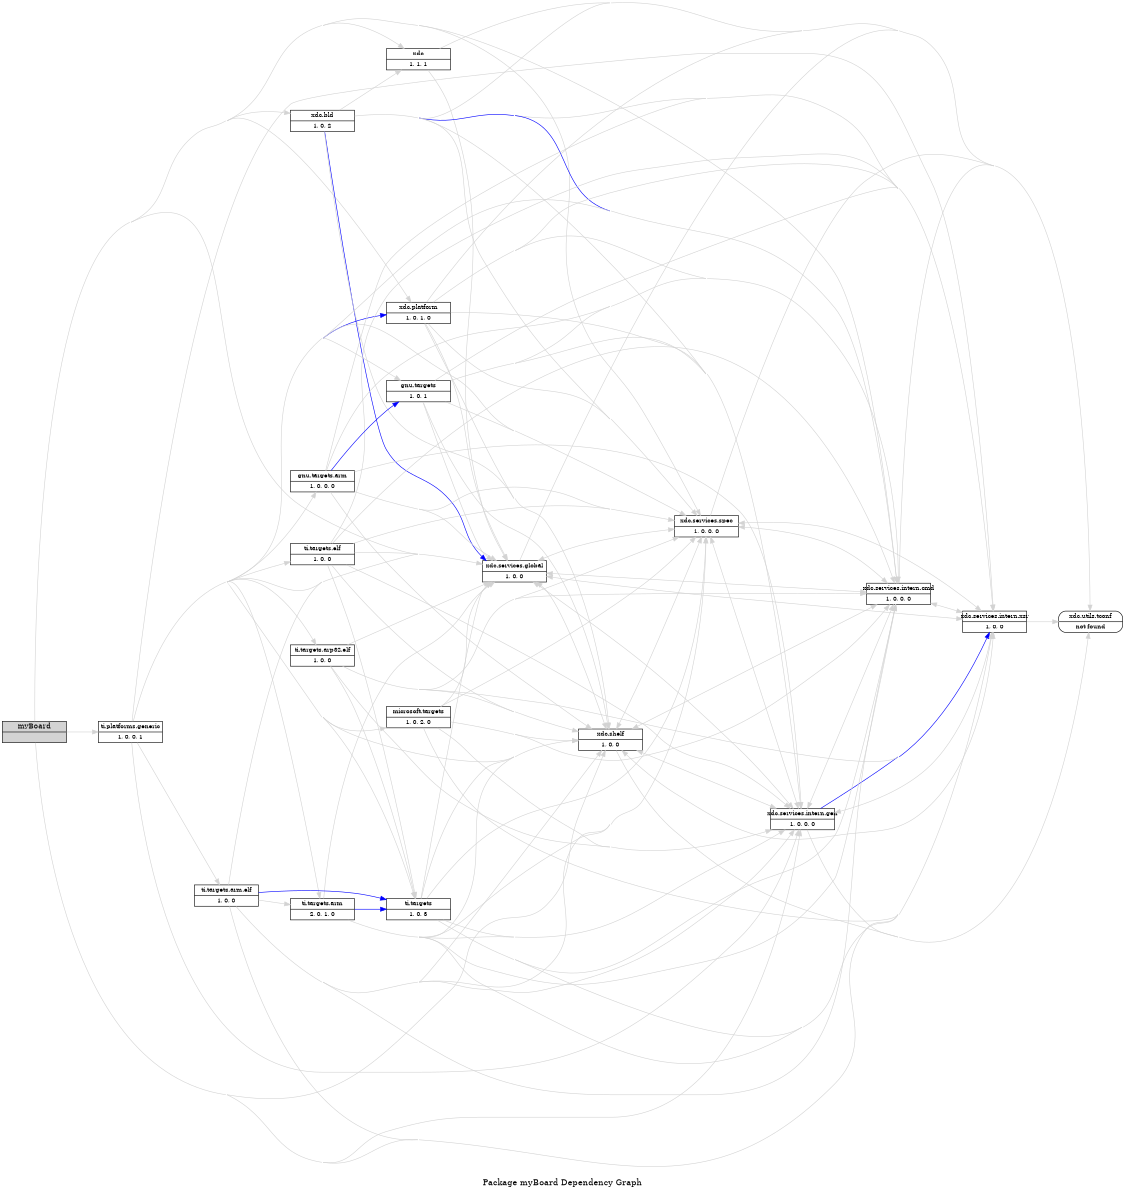 digraph dependencies {
    label="\nPackage myBoard Dependency Graph";
    size="7.5,10";
    rankdir=LR;
    ranksep=".75";
    concentrate="true";
    node [fixedsize=true, width=1.5, style=filled, color=black];
    node [font=Helvetica, fontsize=12, fillcolor=lightgrey];
    myBoard [shape=record,label="myBoard|", URL="package.rel.xml"];
    node [fontsize=10, fillcolor=white];

    edge [style=solid, color=blue]

    edge [style=solid, color=lightgrey]
    xdc [shape=record,label="xdc|1, 1, 1", URL="../../../../../../../../opt/ti/xdctools_3_23_04_60/packages/xdc/package/package.rel.svg"];
    myBoard -> xdc;
    xdc_services_global [shape=record,label="xdc.services.global|1, 0, 0", URL="../../../../../../../../opt/ti/xdctools_3_23_04_60/packages/xdc/services/global/package/package.rel.svg"];
    myBoard -> xdc_services_global;
    xdc_bld [shape=record,label="xdc.bld|1, 0, 2", URL="../../../../../../../../opt/ti/xdctools_3_23_04_60/packages/xdc/bld/package/package.rel.svg"];
    myBoard -> xdc_bld;
    xdc_platform [shape=record,label="xdc.platform|1, 0, 1, 0", URL="../../../../../../../../opt/ti/xdctools_3_23_04_60/packages/xdc/platform/package/package.rel.svg"];
    myBoard -> xdc_platform;
    ti_platforms_generic [shape=record,label="ti.platforms.generic|1, 0, 0, 1", URL="../../../../../../../../opt/ti/xdctools_3_23_04_60/packages/ti/platforms/generic/package/package.rel.svg"];
    myBoard -> ti_platforms_generic;
    xdc_shelf [shape=record,label="xdc.shelf|1, 0, 0", URL="../../../../../../../../opt/ti/xdctools_3_23_04_60/packages/xdc/shelf/package/package.rel.svg"];
    myBoard -> xdc_shelf;
    xdc_services_spec [shape=record,label="xdc.services.spec|1, 0, 0, 0", URL="../../../../../../../../opt/ti/xdctools_3_23_04_60/packages/xdc/services/spec/package/package.rel.svg"];
    myBoard -> xdc_services_spec;
    xdc_services_intern_xsr [shape=record,label="xdc.services.intern.xsr|1, 0, 0", URL="../../../../../../../../opt/ti/xdctools_3_23_04_60/packages/xdc/services/intern/xsr/package/package.rel.svg"];
    myBoard -> xdc_services_intern_xsr;
    xdc_services_intern_cmd [shape=record,label="xdc.services.intern.cmd|1, 0, 0, 0", URL="../../../../../../../../opt/ti/xdctools_3_23_04_60/packages/xdc/services/intern/cmd/package/package.rel.svg"];
    myBoard -> xdc_services_intern_cmd;
    xdc_services_intern_gen [shape=record,label="xdc.services.intern.gen|1, 0, 0, 0", URL="../../../../../../../../opt/ti/xdctools_3_23_04_60/packages/xdc/services/intern/gen/package/package.rel.svg"];
    myBoard -> xdc_services_intern_gen;

    edge [style=solid, color=blue]
    xdc_services_intern_gen -> xdc_shelf;
    xdc_services_intern_gen -> xdc_services_spec;
    xdc_services_intern_gen -> xdc_services_global;
    xdc_services_intern_gen -> xdc_services_intern_xsr;

    edge [style=solid, color=lightgrey]
    xdc_utils_tconf [shape=record,label="xdc.utils.tconf|not found"style=rounded, ];
    xdc_services_intern_gen -> xdc_utils_tconf;
    xdc_services_intern_gen -> xdc_services_global;
    xdc_services_intern_gen -> xdc_shelf;
    xdc_services_intern_gen -> xdc_services_spec;
    xdc_services_intern_gen -> xdc_services_intern_xsr;
    xdc_services_intern_gen -> xdc_services_intern_cmd;

    edge [style=solid, color=blue]

    edge [style=solid, color=lightgrey]

    edge [style=solid, color=blue]
    xdc_services_intern_cmd -> xdc_shelf;
    xdc_services_intern_cmd -> xdc_services_spec;
    xdc_services_intern_cmd -> xdc_services_global;
    xdc_services_intern_cmd -> xdc_services_intern_gen;

    edge [style=solid, color=lightgrey]
    xdc_services_intern_cmd -> xdc_utils_tconf;
    xdc_services_intern_cmd -> xdc_services_global;
    xdc_services_intern_cmd -> xdc_shelf;
    xdc_services_intern_cmd -> xdc_services_spec;
    xdc_services_intern_cmd -> xdc_services_intern_xsr;
    xdc_services_intern_cmd -> xdc_services_intern_gen;

    edge [style=solid, color=blue]
    xdc_services_intern_xsr -> xdc_services_global;

    edge [style=solid, color=lightgrey]
    xdc_services_intern_xsr -> xdc_utils_tconf;
    xdc_services_intern_xsr -> xdc_services_global;
    xdc_services_intern_xsr -> xdc_shelf;
    xdc_services_intern_xsr -> xdc_services_spec;
    xdc_services_intern_xsr -> xdc_services_intern_cmd;
    xdc_services_intern_xsr -> xdc_services_intern_gen;

    edge [style=solid, color=blue]
    xdc_services_spec -> xdc_shelf;

    edge [style=solid, color=lightgrey]
    xdc_services_spec -> xdc_utils_tconf;
    xdc_services_spec -> xdc_services_global;
    xdc_services_spec -> xdc_shelf;
    xdc_services_spec -> xdc_services_intern_xsr;
    xdc_services_spec -> xdc_services_intern_cmd;
    xdc_services_spec -> xdc_services_intern_gen;

    edge [style=solid, color=blue]

    edge [style=solid, color=lightgrey]
    xdc_shelf -> xdc_utils_tconf;
    xdc_shelf -> xdc_services_global;
    xdc_shelf -> xdc_services_spec;
    xdc_shelf -> xdc_services_intern_xsr;
    xdc_shelf -> xdc_services_intern_cmd;
    xdc_shelf -> xdc_services_intern_gen;

    edge [style=solid, color=blue]
    ti_platforms_generic -> xdc_platform;

    edge [style=solid, color=lightgrey]
    ti_platforms_generic -> xdc_services_global;
    ti_targets [shape=record,label="ti.targets|1, 0, 3", URL="../../../../../../../../opt/ti/xdctools_3_23_04_60/packages/ti/targets/package/package.rel.svg"];
    ti_platforms_generic -> ti_targets;
    gnu_targets [shape=record,label="gnu.targets|1, 0, 1", URL="../../../../../../../../opt/ti/xdctools_3_23_04_60/packages/gnu/targets/package/package.rel.svg"];
    ti_platforms_generic -> gnu_targets;
    ti_targets_arm [shape=record,label="ti.targets.arm|2, 0, 1, 0", URL="../../../../../../../../opt/ti/xdctools_3_23_04_60/packages/ti/targets/arm/package/package.rel.svg"];
    ti_platforms_generic -> ti_targets_arm;
    ti_targets_elf [shape=record,label="ti.targets.elf|1, 0, 0", URL="../../../../../../../../opt/ti/xdctools_3_23_04_60/packages/ti/targets/elf/package/package.rel.svg"];
    ti_platforms_generic -> ti_targets_elf;
    ti_targets_arp32_elf [shape=record,label="ti.targets.arp32.elf|1, 0, 0", URL="../../../../../../../../opt/ti/xdctools_3_23_04_60/packages/ti/targets/arp32/elf/package/package.rel.svg"];
    ti_platforms_generic -> ti_targets_arp32_elf;
    ti_targets_arm_elf [shape=record,label="ti.targets.arm.elf|1, 0, 0", URL="../../../../../../../../opt/ti/xdctools_3_23_04_60/packages/ti/targets/arm/elf/package/package.rel.svg"];
    ti_platforms_generic -> ti_targets_arm_elf;
    gnu_targets_arm [shape=record,label="gnu.targets.arm|1, 0, 0, 0", URL="../../../../../../../../opt/ti/xdctools_3_23_04_60/packages/gnu/targets/arm/package/package.rel.svg"];
    ti_platforms_generic -> gnu_targets_arm;
    microsoft_targets [shape=record,label="microsoft.targets|1, 0, 2, 0", URL="../../../../../../../../opt/ti/xdctools_3_23_04_60/packages/microsoft/targets/package/package.rel.svg"];
    ti_platforms_generic -> microsoft_targets;
    ti_platforms_generic -> xdc_platform;
    ti_platforms_generic -> xdc_shelf;
    ti_platforms_generic -> xdc_services_spec;
    ti_platforms_generic -> xdc_services_intern_cmd;
    ti_platforms_generic -> xdc_services_intern_gen;
    ti_platforms_generic -> xdc_services_intern_xsr;

    edge [style=solid, color=blue]

    edge [style=solid, color=lightgrey]
    microsoft_targets -> xdc_services_global;
    microsoft_targets -> xdc_services_intern_xsr;
    microsoft_targets -> xdc_shelf;
    microsoft_targets -> xdc_services_intern_gen;
    microsoft_targets -> xdc_services_spec;
    microsoft_targets -> xdc_services_intern_cmd;

    edge [style=solid, color=blue]
    gnu_targets_arm -> gnu_targets;

    edge [style=solid, color=lightgrey]
    gnu_targets_arm -> xdc_services_global;
    gnu_targets_arm -> gnu_targets;
    gnu_targets_arm -> xdc_services_intern_xsr;
    gnu_targets_arm -> xdc_shelf;
    gnu_targets_arm -> xdc_services_intern_gen;
    gnu_targets_arm -> xdc_services_spec;
    gnu_targets_arm -> xdc_services_intern_cmd;

    edge [style=solid, color=blue]
    ti_targets_arm_elf -> ti_targets;

    edge [style=solid, color=lightgrey]
    ti_targets_arm_elf -> xdc_services_global;
    ti_targets_arm_elf -> ti_targets;
    ti_targets_arm_elf -> ti_targets_arm;
    ti_targets_arm_elf -> xdc_services_intern_xsr;
    ti_targets_arm_elf -> xdc_shelf;
    ti_targets_arm_elf -> xdc_services_intern_gen;
    ti_targets_arm_elf -> xdc_services_spec;
    ti_targets_arm_elf -> xdc_services_intern_cmd;

    edge [style=solid, color=blue]

    edge [style=solid, color=lightgrey]
    ti_targets_arp32_elf -> xdc_services_global;
    ti_targets_arp32_elf -> ti_targets;
    ti_targets_arp32_elf -> xdc_services_intern_xsr;
    ti_targets_arp32_elf -> xdc_shelf;
    ti_targets_arp32_elf -> xdc_services_intern_gen;
    ti_targets_arp32_elf -> xdc_services_spec;
    ti_targets_arp32_elf -> xdc_services_intern_cmd;

    edge [style=solid, color=blue]

    edge [style=solid, color=lightgrey]
    ti_targets_elf -> xdc_services_global;
    ti_targets_elf -> ti_targets;
    ti_targets_elf -> xdc_services_intern_xsr;
    ti_targets_elf -> xdc_shelf;
    ti_targets_elf -> xdc_services_intern_gen;
    ti_targets_elf -> xdc_services_spec;
    ti_targets_elf -> xdc_services_intern_cmd;

    edge [style=solid, color=blue]
    ti_targets_arm -> ti_targets;

    edge [style=solid, color=lightgrey]
    ti_targets_arm -> xdc_services_global;
    ti_targets_arm -> ti_targets;
    ti_targets_arm -> xdc_services_intern_xsr;
    ti_targets_arm -> xdc_shelf;
    ti_targets_arm -> xdc_services_intern_gen;
    ti_targets_arm -> xdc_services_spec;
    ti_targets_arm -> xdc_services_intern_cmd;

    edge [style=solid, color=blue]

    edge [style=solid, color=lightgrey]
    gnu_targets -> xdc_services_global;
    gnu_targets -> xdc_services_intern_xsr;
    gnu_targets -> xdc_shelf;
    gnu_targets -> xdc_services_intern_gen;
    gnu_targets -> xdc_services_spec;
    gnu_targets -> xdc_services_intern_cmd;

    edge [style=solid, color=blue]

    edge [style=solid, color=lightgrey]
    ti_targets -> xdc_services_global;
    ti_targets -> xdc_services_intern_xsr;
    ti_targets -> xdc_shelf;
    ti_targets -> xdc_services_intern_gen;
    ti_targets -> xdc_services_spec;
    ti_targets -> xdc_services_intern_cmd;

    edge [style=solid, color=blue]

    edge [style=solid, color=lightgrey]
    xdc_platform -> xdc_utils_tconf;
    xdc_platform -> xdc_services_global;
    xdc_platform -> xdc_shelf;
    xdc_platform -> xdc_services_spec;
    xdc_platform -> xdc_services_intern_xsr;
    xdc_platform -> xdc_services_intern_cmd;
    xdc_platform -> xdc_services_intern_gen;

    edge [style=solid, color=blue]
    xdc_bld -> xdc_services_global;
    xdc_bld -> xdc_services_intern_cmd;

    edge [style=solid, color=lightgrey]
    xdc_bld -> xdc_utils_tconf;
    xdc_bld -> xdc;
    xdc_bld -> xdc_services_global;
    xdc_bld -> xdc_shelf;
    xdc_bld -> xdc_services_spec;
    xdc_bld -> xdc_services_intern_xsr;
    xdc_bld -> xdc_services_intern_cmd;
    xdc_bld -> xdc_services_intern_gen;

    edge [style=solid, color=blue]

    edge [style=solid, color=lightgrey]
    xdc_services_global -> xdc_utils_tconf;
    xdc_services_global -> xdc_shelf;
    xdc_services_global -> xdc_services_spec;
    xdc_services_global -> xdc_services_intern_xsr;
    xdc_services_global -> xdc_services_intern_cmd;
    xdc_services_global -> xdc_services_intern_gen;

    edge [style=solid, color=blue]

    edge [style=solid, color=lightgrey]
    xdc -> xdc_utils_tconf;
    xdc -> xdc_services_global;
}
